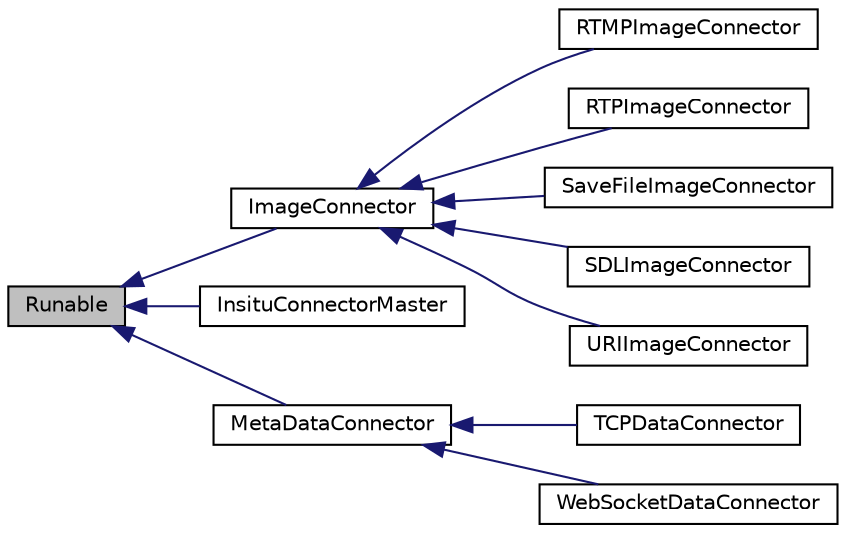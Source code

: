 digraph "Runable"
{
  edge [fontname="Helvetica",fontsize="10",labelfontname="Helvetica",labelfontsize="10"];
  node [fontname="Helvetica",fontsize="10",shape=record];
  rankdir="LR";
  Node0 [label="Runable",height=0.2,width=0.4,color="black", fillcolor="grey75", style="filled", fontcolor="black"];
  Node0 -> Node1 [dir="back",color="midnightblue",fontsize="10",style="solid",fontname="Helvetica"];
  Node1 [label="ImageConnector",height=0.2,width=0.4,color="black", fillcolor="white", style="filled",URL="$classImageConnector.html"];
  Node1 -> Node2 [dir="back",color="midnightblue",fontsize="10",style="solid",fontname="Helvetica"];
  Node2 [label="RTMPImageConnector",height=0.2,width=0.4,color="black", fillcolor="white", style="filled",URL="$classRTMPImageConnector.html"];
  Node1 -> Node3 [dir="back",color="midnightblue",fontsize="10",style="solid",fontname="Helvetica"];
  Node3 [label="RTPImageConnector",height=0.2,width=0.4,color="black", fillcolor="white", style="filled",URL="$classRTPImageConnector.html"];
  Node1 -> Node4 [dir="back",color="midnightblue",fontsize="10",style="solid",fontname="Helvetica"];
  Node4 [label="SaveFileImageConnector",height=0.2,width=0.4,color="black", fillcolor="white", style="filled",URL="$classSaveFileImageConnector.html"];
  Node1 -> Node5 [dir="back",color="midnightblue",fontsize="10",style="solid",fontname="Helvetica"];
  Node5 [label="SDLImageConnector",height=0.2,width=0.4,color="black", fillcolor="white", style="filled",URL="$classSDLImageConnector.html"];
  Node1 -> Node6 [dir="back",color="midnightblue",fontsize="10",style="solid",fontname="Helvetica"];
  Node6 [label="URIImageConnector",height=0.2,width=0.4,color="black", fillcolor="white", style="filled",URL="$classURIImageConnector.html"];
  Node0 -> Node7 [dir="back",color="midnightblue",fontsize="10",style="solid",fontname="Helvetica"];
  Node7 [label="InsituConnectorMaster",height=0.2,width=0.4,color="black", fillcolor="white", style="filled",URL="$classInsituConnectorMaster.html"];
  Node0 -> Node8 [dir="back",color="midnightblue",fontsize="10",style="solid",fontname="Helvetica"];
  Node8 [label="MetaDataConnector",height=0.2,width=0.4,color="black", fillcolor="white", style="filled",URL="$classMetaDataConnector.html"];
  Node8 -> Node9 [dir="back",color="midnightblue",fontsize="10",style="solid",fontname="Helvetica"];
  Node9 [label="TCPDataConnector",height=0.2,width=0.4,color="black", fillcolor="white", style="filled",URL="$classTCPDataConnector.html"];
  Node8 -> Node10 [dir="back",color="midnightblue",fontsize="10",style="solid",fontname="Helvetica"];
  Node10 [label="WebSocketDataConnector",height=0.2,width=0.4,color="black", fillcolor="white", style="filled",URL="$classWebSocketDataConnector.html"];
}
